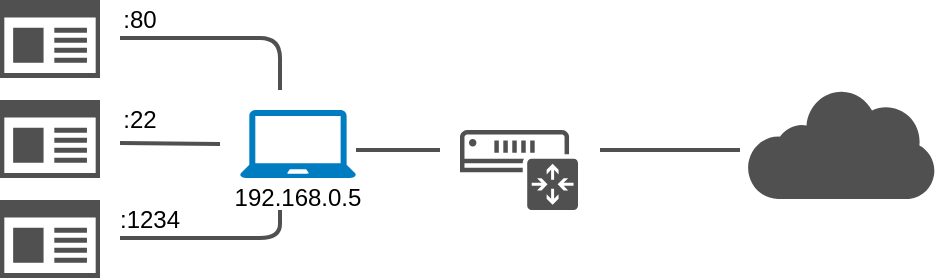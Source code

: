 <mxfile version="13.7.5" type="device"><diagram id="UBwbROq9yEFYhfaJAv_H" name="Page-1"><mxGraphModel dx="1038" dy="527" grid="1" gridSize="10" guides="1" tooltips="1" connect="1" arrows="1" fold="1" page="1" pageScale="1" pageWidth="827" pageHeight="1169" math="0" shadow="0"><root><mxCell id="0"/><mxCell id="1" parent="0"/><mxCell id="EZlkR8ICqP-Ko6Zssux9-4" value="" style="pointerEvents=1;shadow=0;dashed=0;html=1;strokeColor=none;labelPosition=center;verticalLabelPosition=bottom;verticalAlign=top;outlineConnect=0;align=center;shape=mxgraph.office.devices.laptop;fillColor=#007CC1;" vertex="1" parent="1"><mxGeometry x="160" y="230" width="58" height="34" as="geometry"/></mxCell><mxCell id="EZlkR8ICqP-Ko6Zssux9-5" value="" style="pointerEvents=1;shadow=0;dashed=0;html=1;strokeColor=none;fillColor=#505050;labelPosition=center;verticalLabelPosition=bottom;verticalAlign=top;outlineConnect=0;align=center;shape=mxgraph.office.devices.ip_gateway;" vertex="1" parent="1"><mxGeometry x="270" y="240" width="59" height="40" as="geometry"/></mxCell><mxCell id="EZlkR8ICqP-Ko6Zssux9-6" value="" style="pointerEvents=1;shadow=0;dashed=0;html=1;strokeColor=none;fillColor=#505050;labelPosition=center;verticalLabelPosition=bottom;outlineConnect=0;verticalAlign=top;align=center;shape=mxgraph.office.clouds.private_cloud;" vertex="1" parent="1"><mxGeometry x="414" y="219.5" width="94" height="55" as="geometry"/></mxCell><mxCell id="EZlkR8ICqP-Ko6Zssux9-7" value="" style="aspect=fixed;pointerEvents=1;shadow=0;dashed=0;html=1;strokeColor=none;labelPosition=center;verticalLabelPosition=bottom;verticalAlign=top;align=center;shape=mxgraph.mscae.enterprise.app_generic;fillColor=#505050;" vertex="1" parent="1"><mxGeometry x="40" y="175" width="50" height="39" as="geometry"/></mxCell><mxCell id="EZlkR8ICqP-Ko6Zssux9-8" value="" style="aspect=fixed;pointerEvents=1;shadow=0;dashed=0;html=1;strokeColor=none;labelPosition=center;verticalLabelPosition=bottom;verticalAlign=top;align=center;shape=mxgraph.mscae.enterprise.app_generic;fillColor=#505050;" vertex="1" parent="1"><mxGeometry x="40" y="225" width="50" height="39" as="geometry"/></mxCell><mxCell id="EZlkR8ICqP-Ko6Zssux9-9" value="" style="aspect=fixed;pointerEvents=1;shadow=0;dashed=0;html=1;strokeColor=none;labelPosition=center;verticalLabelPosition=bottom;verticalAlign=top;align=center;shape=mxgraph.mscae.enterprise.app_generic;fillColor=#505050;" vertex="1" parent="1"><mxGeometry x="40" y="275" width="50" height="39" as="geometry"/></mxCell><mxCell id="EZlkR8ICqP-Ko6Zssux9-10" value="" style="endArrow=none;html=1;strokeColor=#505050;strokeWidth=2;" edge="1" parent="1"><mxGeometry width="50" height="50" relative="1" as="geometry"><mxPoint x="340" y="250" as="sourcePoint"/><mxPoint x="410" y="250" as="targetPoint"/></mxGeometry></mxCell><mxCell id="EZlkR8ICqP-Ko6Zssux9-11" value="" style="endArrow=none;html=1;strokeColor=#505050;strokeWidth=2;" edge="1" parent="1"><mxGeometry width="50" height="50" relative="1" as="geometry"><mxPoint x="218" y="250" as="sourcePoint"/><mxPoint x="260" y="250" as="targetPoint"/></mxGeometry></mxCell><mxCell id="EZlkR8ICqP-Ko6Zssux9-12" value="" style="endArrow=none;html=1;strokeColor=#505050;strokeWidth=2;" edge="1" parent="1"><mxGeometry width="50" height="50" relative="1" as="geometry"><mxPoint x="100" y="194" as="sourcePoint"/><mxPoint x="180" y="220" as="targetPoint"/><Array as="points"><mxPoint x="180" y="194"/></Array></mxGeometry></mxCell><mxCell id="EZlkR8ICqP-Ko6Zssux9-16" value="" style="endArrow=none;html=1;strokeColor=#505050;strokeWidth=2;" edge="1" parent="1"><mxGeometry width="50" height="50" relative="1" as="geometry"><mxPoint x="100" y="246.5" as="sourcePoint"/><mxPoint x="150" y="247" as="targetPoint"/></mxGeometry></mxCell><mxCell id="EZlkR8ICqP-Ko6Zssux9-17" value="" style="endArrow=none;html=1;strokeColor=#505050;strokeWidth=2;" edge="1" parent="1"><mxGeometry width="50" height="50" relative="1" as="geometry"><mxPoint x="100" y="294" as="sourcePoint"/><mxPoint x="180" y="280" as="targetPoint"/><Array as="points"><mxPoint x="180" y="294"/></Array></mxGeometry></mxCell><mxCell id="EZlkR8ICqP-Ko6Zssux9-22" value="192.168.0.5" style="text;html=1;strokeColor=none;fillColor=none;align=center;verticalAlign=middle;whiteSpace=wrap;rounded=0;" vertex="1" parent="1"><mxGeometry x="169" y="264" width="40" height="20" as="geometry"/></mxCell><mxCell id="EZlkR8ICqP-Ko6Zssux9-23" value=":80" style="text;html=1;strokeColor=none;fillColor=none;align=center;verticalAlign=middle;whiteSpace=wrap;rounded=0;" vertex="1" parent="1"><mxGeometry x="90" y="175" width="40" height="20" as="geometry"/></mxCell><mxCell id="EZlkR8ICqP-Ko6Zssux9-24" value=":22" style="text;html=1;strokeColor=none;fillColor=none;align=center;verticalAlign=middle;whiteSpace=wrap;rounded=0;" vertex="1" parent="1"><mxGeometry x="90" y="225" width="40" height="20" as="geometry"/></mxCell><mxCell id="EZlkR8ICqP-Ko6Zssux9-25" value=":1234" style="text;html=1;strokeColor=none;fillColor=none;align=center;verticalAlign=middle;whiteSpace=wrap;rounded=0;rotation=0;" vertex="1" parent="1"><mxGeometry x="95" y="275" width="40" height="20" as="geometry"/></mxCell></root></mxGraphModel></diagram></mxfile>